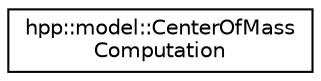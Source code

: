 digraph "Graphical Class Hierarchy"
{
  edge [fontname="Helvetica",fontsize="10",labelfontname="Helvetica",labelfontsize="10"];
  node [fontname="Helvetica",fontsize="10",shape=record];
  rankdir="LR";
  Node1 [label="hpp::model::CenterOfMass\lComputation",height=0.2,width=0.4,color="black", fillcolor="white", style="filled",URL="$a00005.html"];
}
